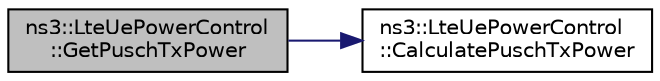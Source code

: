 digraph "ns3::LteUePowerControl::GetPuschTxPower"
{
  edge [fontname="Helvetica",fontsize="10",labelfontname="Helvetica",labelfontsize="10"];
  node [fontname="Helvetica",fontsize="10",shape=record];
  rankdir="LR";
  Node1 [label="ns3::LteUePowerControl\l::GetPuschTxPower",height=0.2,width=0.4,color="black", fillcolor="grey75", style="filled", fontcolor="black"];
  Node1 -> Node2 [color="midnightblue",fontsize="10",style="solid"];
  Node2 [label="ns3::LteUePowerControl\l::CalculatePuschTxPower",height=0.2,width=0.4,color="black", fillcolor="white", style="filled",URL="$db/d99/classns3_1_1LteUePowerControl.html#ab12af7a34a98fb6d9041ee2c12e7157e"];
}
